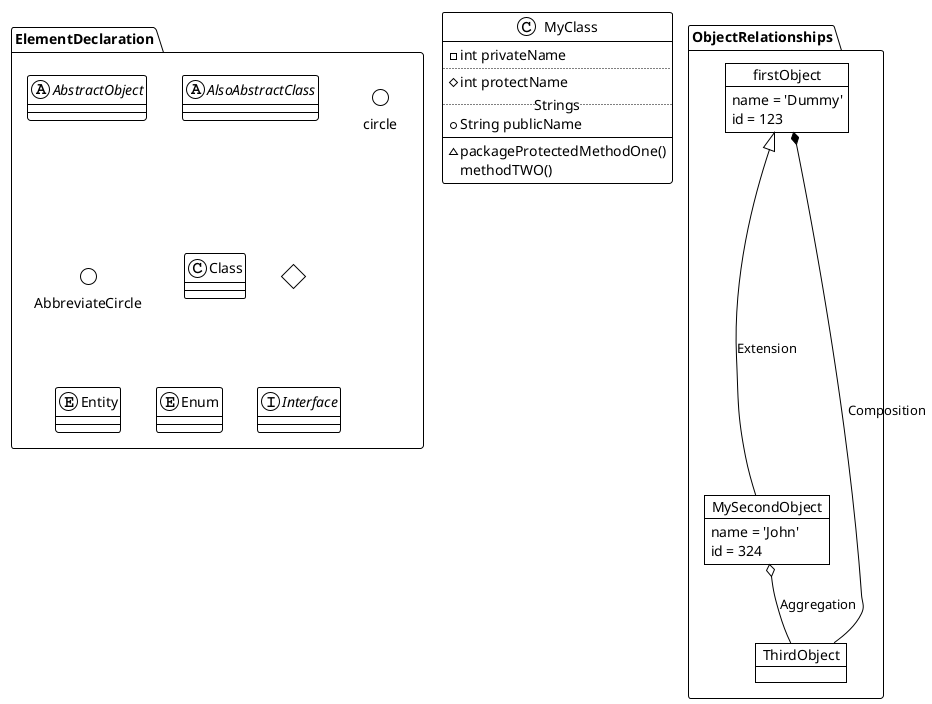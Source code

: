 @startuml black-knight
!theme plain
package ElementDeclaration{
abstract AbstractObject
abstract class AlsoAbstractClass
circle circle
() AbbreviateCircle
class Class
diamond diamond-ValueIsPrimeNumber
entity Entity
enum Enum
interface Interface
}


class MyClass{
    - int privateName
    ..
    # int protectName
    ..Strings..
    + String publicName
    --
    ~ packageProtectedMethodOne()
    methodTWO()
}

package ObjectRelationships{
object firstObject 
object MySecondObject {
    name = 'John'
    id = 324
}
object ThirdObject



firstObject <|----MySecondObject : Extension
firstObject *-- ThirdObject : Composition
MySecondObject o-- ThirdObject : Aggregation


firstObject : name = 'Dummy'
firstObject : id = 123
}

@enduml